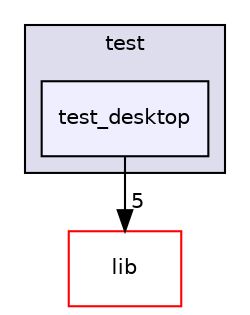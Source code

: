 digraph "/home/koray/Documents/PlatformIO/Projects/Dose/Dose/test/test_desktop" {
  compound=true
  node [ fontsize="10", fontname="Helvetica"];
  edge [ labelfontsize="10", labelfontname="Helvetica"];
  subgraph clusterdir_13e138d54eb8818da29c3992edef070a {
    graph [ bgcolor="#ddddee", pencolor="black", label="test" fontname="Helvetica", fontsize="10", URL="dir_13e138d54eb8818da29c3992edef070a.html"]
  dir_da249dfff0236c9b6645e6649c13732f [shape=box, label="test_desktop", style="filled", fillcolor="#eeeeff", pencolor="black", URL="dir_da249dfff0236c9b6645e6649c13732f.html"];
  }
  dir_97aefd0d527b934f1d99a682da8fe6a9 [shape=box label="lib" fillcolor="white" style="filled" color="red" URL="dir_97aefd0d527b934f1d99a682da8fe6a9.html"];
  dir_da249dfff0236c9b6645e6649c13732f->dir_97aefd0d527b934f1d99a682da8fe6a9 [headlabel="5", labeldistance=1.5 headhref="dir_000011_000001.html"];
}
